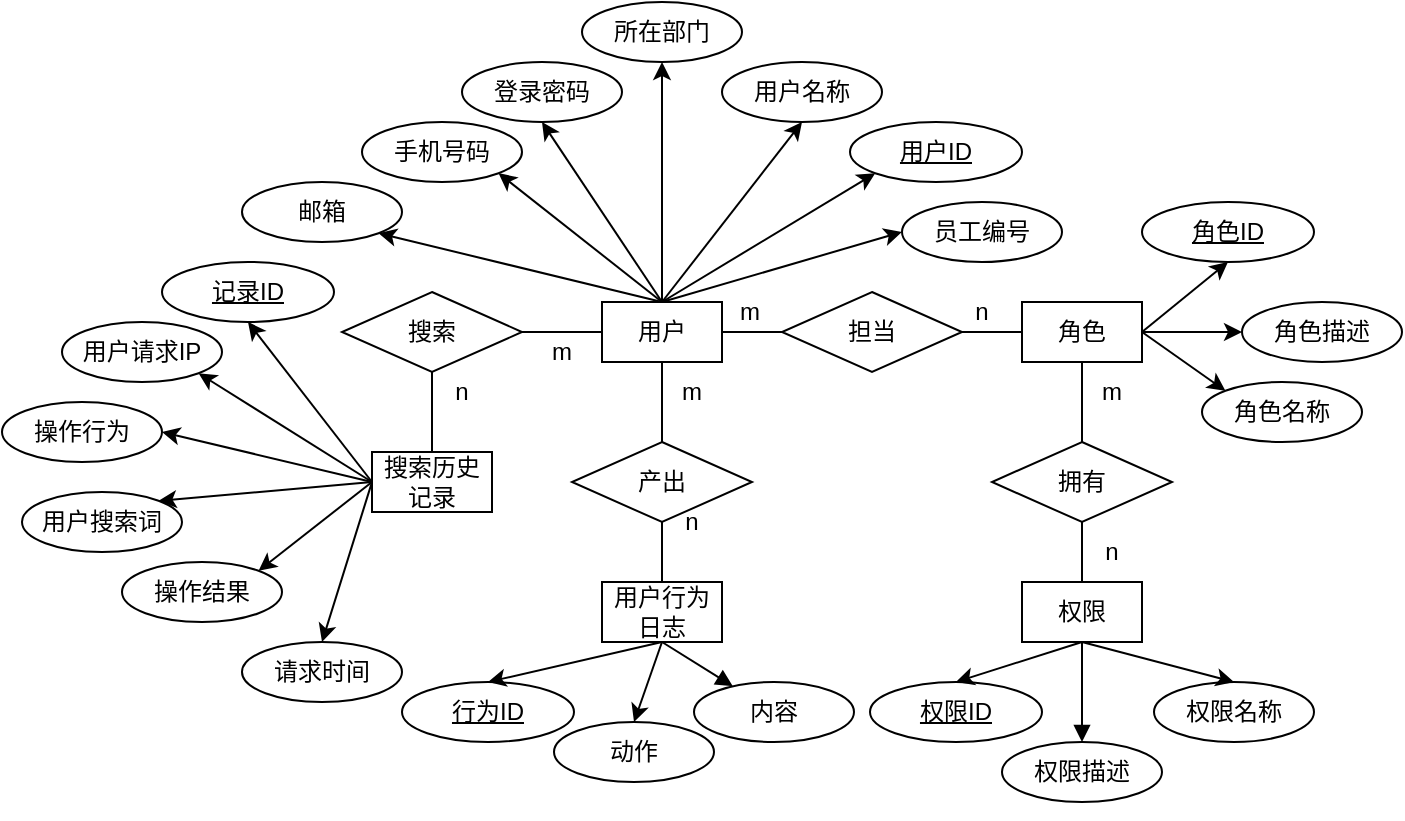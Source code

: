 <mxfile version="20.3.0" type="github">
  <diagram id="q9kdmSjCggKA0HIjSDvM" name="第 1 页">
    <mxGraphModel dx="850" dy="455" grid="1" gridSize="10" guides="1" tooltips="1" connect="1" arrows="1" fold="1" page="1" pageScale="1" pageWidth="827" pageHeight="1169" math="0" shadow="0">
      <root>
        <mxCell id="0" />
        <mxCell id="1" parent="0" />
        <mxCell id="Ytk9a4cfi9C-d5oDtsvV-21" value="" style="edgeStyle=orthogonalEdgeStyle;rounded=0;orthogonalLoop=1;jettySize=auto;html=1;endArrow=none;endFill=0;" edge="1" parent="1" source="Ytk9a4cfi9C-d5oDtsvV-1" target="Ytk9a4cfi9C-d5oDtsvV-20">
          <mxGeometry relative="1" as="geometry" />
        </mxCell>
        <mxCell id="Ytk9a4cfi9C-d5oDtsvV-42" value="" style="edgeStyle=none;rounded=0;orthogonalLoop=1;jettySize=auto;html=1;endArrow=none;endFill=0;" edge="1" parent="1" source="Ytk9a4cfi9C-d5oDtsvV-1" target="Ytk9a4cfi9C-d5oDtsvV-41">
          <mxGeometry relative="1" as="geometry" />
        </mxCell>
        <mxCell id="Ytk9a4cfi9C-d5oDtsvV-1" value="用户" style="whiteSpace=wrap;html=1;align=center;" vertex="1" parent="1">
          <mxGeometry x="410" y="230" width="60" height="30" as="geometry" />
        </mxCell>
        <mxCell id="Ytk9a4cfi9C-d5oDtsvV-31" value="" style="edgeStyle=none;rounded=0;orthogonalLoop=1;jettySize=auto;html=1;endArrow=none;endFill=0;" edge="1" parent="1" source="Ytk9a4cfi9C-d5oDtsvV-2" target="Ytk9a4cfi9C-d5oDtsvV-29">
          <mxGeometry relative="1" as="geometry" />
        </mxCell>
        <mxCell id="Ytk9a4cfi9C-d5oDtsvV-2" value="角色" style="whiteSpace=wrap;html=1;align=center;" vertex="1" parent="1">
          <mxGeometry x="620" y="230" width="60" height="30" as="geometry" />
        </mxCell>
        <mxCell id="Ytk9a4cfi9C-d5oDtsvV-38" value="" style="edgeStyle=none;rounded=0;orthogonalLoop=1;jettySize=auto;html=1;endArrow=block;endFill=1;exitX=0.5;exitY=1;exitDx=0;exitDy=0;" edge="1" parent="1" source="Ytk9a4cfi9C-d5oDtsvV-3" target="Ytk9a4cfi9C-d5oDtsvV-35">
          <mxGeometry relative="1" as="geometry" />
        </mxCell>
        <mxCell id="Ytk9a4cfi9C-d5oDtsvV-3" value="权限" style="whiteSpace=wrap;html=1;align=center;" vertex="1" parent="1">
          <mxGeometry x="620" y="370" width="60" height="30" as="geometry" />
        </mxCell>
        <mxCell id="Ytk9a4cfi9C-d5oDtsvV-4" value="用户名称" style="ellipse;whiteSpace=wrap;html=1;align=center;" vertex="1" parent="1">
          <mxGeometry x="470" y="110" width="80" height="30" as="geometry" />
        </mxCell>
        <mxCell id="Ytk9a4cfi9C-d5oDtsvV-5" value="用户ID" style="ellipse;whiteSpace=wrap;html=1;align=center;fontStyle=4;" vertex="1" parent="1">
          <mxGeometry x="534" y="140" width="86" height="30" as="geometry" />
        </mxCell>
        <mxCell id="Ytk9a4cfi9C-d5oDtsvV-6" value="登录密码" style="ellipse;whiteSpace=wrap;html=1;align=center;" vertex="1" parent="1">
          <mxGeometry x="340" y="110" width="80" height="30" as="geometry" />
        </mxCell>
        <mxCell id="Ytk9a4cfi9C-d5oDtsvV-7" value="手机号码" style="ellipse;whiteSpace=wrap;html=1;align=center;" vertex="1" parent="1">
          <mxGeometry x="290" y="140" width="80" height="30" as="geometry" />
        </mxCell>
        <mxCell id="Ytk9a4cfi9C-d5oDtsvV-8" value="邮箱" style="ellipse;whiteSpace=wrap;html=1;align=center;" vertex="1" parent="1">
          <mxGeometry x="230" y="170" width="80" height="30" as="geometry" />
        </mxCell>
        <mxCell id="Ytk9a4cfi9C-d5oDtsvV-9" value="所在部门" style="ellipse;whiteSpace=wrap;html=1;align=center;" vertex="1" parent="1">
          <mxGeometry x="400" y="80" width="80" height="30" as="geometry" />
        </mxCell>
        <mxCell id="Ytk9a4cfi9C-d5oDtsvV-10" value="员工编号" style="ellipse;whiteSpace=wrap;html=1;align=center;" vertex="1" parent="1">
          <mxGeometry x="560" y="180" width="80" height="30" as="geometry" />
        </mxCell>
        <mxCell id="Ytk9a4cfi9C-d5oDtsvV-16" style="edgeStyle=orthogonalEdgeStyle;rounded=0;orthogonalLoop=1;jettySize=auto;html=1;exitX=0.5;exitY=1;exitDx=0;exitDy=0;" edge="1" parent="1" source="Ytk9a4cfi9C-d5oDtsvV-8" target="Ytk9a4cfi9C-d5oDtsvV-8">
          <mxGeometry relative="1" as="geometry" />
        </mxCell>
        <mxCell id="Ytk9a4cfi9C-d5oDtsvV-22" value="" style="edgeStyle=orthogonalEdgeStyle;rounded=0;orthogonalLoop=1;jettySize=auto;html=1;endArrow=none;endFill=0;" edge="1" parent="1" source="Ytk9a4cfi9C-d5oDtsvV-20" target="Ytk9a4cfi9C-d5oDtsvV-2">
          <mxGeometry relative="1" as="geometry" />
        </mxCell>
        <mxCell id="Ytk9a4cfi9C-d5oDtsvV-20" value="担当" style="shape=rhombus;perimeter=rhombusPerimeter;whiteSpace=wrap;html=1;align=center;" vertex="1" parent="1">
          <mxGeometry x="500" y="225" width="90" height="40" as="geometry" />
        </mxCell>
        <mxCell id="Ytk9a4cfi9C-d5oDtsvV-23" value="角色ID" style="ellipse;whiteSpace=wrap;html=1;align=center;fontStyle=4;" vertex="1" parent="1">
          <mxGeometry x="680" y="180" width="86" height="30" as="geometry" />
        </mxCell>
        <mxCell id="Ytk9a4cfi9C-d5oDtsvV-24" value="角色描述" style="ellipse;whiteSpace=wrap;html=1;align=center;" vertex="1" parent="1">
          <mxGeometry x="730" y="230" width="80" height="30" as="geometry" />
        </mxCell>
        <mxCell id="Ytk9a4cfi9C-d5oDtsvV-25" value="角色名称" style="ellipse;whiteSpace=wrap;html=1;align=center;" vertex="1" parent="1">
          <mxGeometry x="710" y="270" width="80" height="30" as="geometry" />
        </mxCell>
        <mxCell id="Ytk9a4cfi9C-d5oDtsvV-29" value="拥有" style="shape=rhombus;perimeter=rhombusPerimeter;whiteSpace=wrap;html=1;align=center;" vertex="1" parent="1">
          <mxGeometry x="605" y="300" width="90" height="40" as="geometry" />
        </mxCell>
        <mxCell id="Ytk9a4cfi9C-d5oDtsvV-33" value="权限ID" style="ellipse;whiteSpace=wrap;html=1;align=center;fontStyle=4;" vertex="1" parent="1">
          <mxGeometry x="544" y="420" width="86" height="30" as="geometry" />
        </mxCell>
        <mxCell id="Ytk9a4cfi9C-d5oDtsvV-35" value="权限描述" style="ellipse;whiteSpace=wrap;html=1;align=center;" vertex="1" parent="1">
          <mxGeometry x="610" y="450" width="80" height="30" as="geometry" />
        </mxCell>
        <mxCell id="Ytk9a4cfi9C-d5oDtsvV-36" value="权限名称" style="ellipse;whiteSpace=wrap;html=1;align=center;" vertex="1" parent="1">
          <mxGeometry x="686" y="420" width="80" height="30" as="geometry" />
        </mxCell>
        <mxCell id="Ytk9a4cfi9C-d5oDtsvV-39" value="" style="endArrow=classic;html=1;rounded=0;exitX=0.5;exitY=1;exitDx=0;exitDy=0;entryX=0.5;entryY=0;entryDx=0;entryDy=0;" edge="1" parent="1" source="Ytk9a4cfi9C-d5oDtsvV-3" target="Ytk9a4cfi9C-d5oDtsvV-33">
          <mxGeometry width="50" height="50" relative="1" as="geometry">
            <mxPoint x="390" y="360" as="sourcePoint" />
            <mxPoint x="440" y="310" as="targetPoint" />
          </mxGeometry>
        </mxCell>
        <mxCell id="Ytk9a4cfi9C-d5oDtsvV-40" value="" style="endArrow=classic;html=1;rounded=0;exitX=0.5;exitY=1;exitDx=0;exitDy=0;entryX=0.5;entryY=0;entryDx=0;entryDy=0;" edge="1" parent="1" source="Ytk9a4cfi9C-d5oDtsvV-3" target="Ytk9a4cfi9C-d5oDtsvV-36">
          <mxGeometry width="50" height="50" relative="1" as="geometry">
            <mxPoint x="390" y="360" as="sourcePoint" />
            <mxPoint x="440" y="310" as="targetPoint" />
          </mxGeometry>
        </mxCell>
        <mxCell id="Ytk9a4cfi9C-d5oDtsvV-45" value="" style="edgeStyle=none;rounded=0;orthogonalLoop=1;jettySize=auto;html=1;endArrow=none;endFill=0;" edge="1" parent="1" source="Ytk9a4cfi9C-d5oDtsvV-41" target="Ytk9a4cfi9C-d5oDtsvV-44">
          <mxGeometry relative="1" as="geometry" />
        </mxCell>
        <mxCell id="Ytk9a4cfi9C-d5oDtsvV-41" value="产出" style="shape=rhombus;perimeter=rhombusPerimeter;whiteSpace=wrap;html=1;align=center;" vertex="1" parent="1">
          <mxGeometry x="395" y="300" width="90" height="40" as="geometry" />
        </mxCell>
        <mxCell id="Ytk9a4cfi9C-d5oDtsvV-55" value="" style="edgeStyle=none;rounded=0;orthogonalLoop=1;jettySize=auto;html=1;endArrow=none;endFill=0;" edge="1" parent="1" source="Ytk9a4cfi9C-d5oDtsvV-43" target="Ytk9a4cfi9C-d5oDtsvV-1">
          <mxGeometry relative="1" as="geometry" />
        </mxCell>
        <mxCell id="Ytk9a4cfi9C-d5oDtsvV-43" value="搜索" style="shape=rhombus;perimeter=rhombusPerimeter;whiteSpace=wrap;html=1;align=center;" vertex="1" parent="1">
          <mxGeometry x="280" y="225" width="90" height="40" as="geometry" />
        </mxCell>
        <mxCell id="Ytk9a4cfi9C-d5oDtsvV-52" value="" style="edgeStyle=none;rounded=0;orthogonalLoop=1;jettySize=auto;html=1;endArrow=block;endFill=1;exitX=0.5;exitY=1;exitDx=0;exitDy=0;" edge="1" parent="1" source="Ytk9a4cfi9C-d5oDtsvV-44" target="Ytk9a4cfi9C-d5oDtsvV-51">
          <mxGeometry relative="1" as="geometry" />
        </mxCell>
        <mxCell id="Ytk9a4cfi9C-d5oDtsvV-44" value="用户行为日志" style="whiteSpace=wrap;html=1;align=center;" vertex="1" parent="1">
          <mxGeometry x="410" y="370" width="60" height="30" as="geometry" />
        </mxCell>
        <mxCell id="Ytk9a4cfi9C-d5oDtsvV-46" value="行为ID" style="ellipse;whiteSpace=wrap;html=1;align=center;fontStyle=4;" vertex="1" parent="1">
          <mxGeometry x="310" y="420" width="86" height="30" as="geometry" />
        </mxCell>
        <mxCell id="Ytk9a4cfi9C-d5oDtsvV-47" value="" style="endArrow=classic;html=1;rounded=0;exitX=0.5;exitY=1;exitDx=0;exitDy=0;entryX=0.5;entryY=0;entryDx=0;entryDy=0;" edge="1" parent="1" source="Ytk9a4cfi9C-d5oDtsvV-44" target="Ytk9a4cfi9C-d5oDtsvV-46">
          <mxGeometry width="50" height="50" relative="1" as="geometry">
            <mxPoint x="386" y="370" as="sourcePoint" />
            <mxPoint x="436" y="320" as="targetPoint" />
          </mxGeometry>
        </mxCell>
        <mxCell id="Ytk9a4cfi9C-d5oDtsvV-50" value="动作" style="ellipse;whiteSpace=wrap;html=1;align=center;" vertex="1" parent="1">
          <mxGeometry x="386" y="440" width="80" height="30" as="geometry" />
        </mxCell>
        <mxCell id="Ytk9a4cfi9C-d5oDtsvV-51" value="内容" style="ellipse;whiteSpace=wrap;html=1;align=center;" vertex="1" parent="1">
          <mxGeometry x="456" y="420" width="80" height="30" as="geometry" />
        </mxCell>
        <mxCell id="Ytk9a4cfi9C-d5oDtsvV-53" value="" style="endArrow=classic;html=1;rounded=0;exitX=0.5;exitY=1;exitDx=0;exitDy=0;entryX=0.5;entryY=0;entryDx=0;entryDy=0;" edge="1" parent="1" source="Ytk9a4cfi9C-d5oDtsvV-44" target="Ytk9a4cfi9C-d5oDtsvV-50">
          <mxGeometry width="50" height="50" relative="1" as="geometry">
            <mxPoint x="386" y="370" as="sourcePoint" />
            <mxPoint x="436" y="320" as="targetPoint" />
          </mxGeometry>
        </mxCell>
        <mxCell id="Ytk9a4cfi9C-d5oDtsvV-56" value="搜索历史记录" style="whiteSpace=wrap;html=1;align=center;" vertex="1" parent="1">
          <mxGeometry x="295" y="305" width="60" height="30" as="geometry" />
        </mxCell>
        <mxCell id="Ytk9a4cfi9C-d5oDtsvV-58" value="记录ID" style="ellipse;whiteSpace=wrap;html=1;align=center;fontStyle=4;" vertex="1" parent="1">
          <mxGeometry x="190" y="210" width="86" height="30" as="geometry" />
        </mxCell>
        <mxCell id="Ytk9a4cfi9C-d5oDtsvV-59" value="用户请求IP" style="ellipse;whiteSpace=wrap;html=1;align=center;" vertex="1" parent="1">
          <mxGeometry x="140" y="240" width="80" height="30" as="geometry" />
        </mxCell>
        <mxCell id="Ytk9a4cfi9C-d5oDtsvV-60" value="操作行为" style="ellipse;whiteSpace=wrap;html=1;align=center;" vertex="1" parent="1">
          <mxGeometry x="110" y="280" width="80" height="30" as="geometry" />
        </mxCell>
        <mxCell id="Ytk9a4cfi9C-d5oDtsvV-61" value="用户搜索词" style="ellipse;whiteSpace=wrap;html=1;align=center;" vertex="1" parent="1">
          <mxGeometry x="120" y="325" width="80" height="30" as="geometry" />
        </mxCell>
        <mxCell id="Ytk9a4cfi9C-d5oDtsvV-62" value="操作结果" style="ellipse;whiteSpace=wrap;html=1;align=center;" vertex="1" parent="1">
          <mxGeometry x="170" y="360" width="80" height="30" as="geometry" />
        </mxCell>
        <mxCell id="Ytk9a4cfi9C-d5oDtsvV-63" value="请求时间" style="ellipse;whiteSpace=wrap;html=1;align=center;" vertex="1" parent="1">
          <mxGeometry x="230" y="400" width="80" height="30" as="geometry" />
        </mxCell>
        <mxCell id="Ytk9a4cfi9C-d5oDtsvV-66" value="" style="endArrow=classic;html=1;rounded=0;exitX=0;exitY=0.5;exitDx=0;exitDy=0;entryX=1;entryY=1;entryDx=0;entryDy=0;" edge="1" parent="1" source="Ytk9a4cfi9C-d5oDtsvV-56" target="Ytk9a4cfi9C-d5oDtsvV-59">
          <mxGeometry width="50" height="50" relative="1" as="geometry">
            <mxPoint x="390" y="340" as="sourcePoint" />
            <mxPoint x="440" y="290" as="targetPoint" />
          </mxGeometry>
        </mxCell>
        <mxCell id="Ytk9a4cfi9C-d5oDtsvV-67" value="" style="endArrow=classic;html=1;rounded=0;exitX=0;exitY=0.5;exitDx=0;exitDy=0;entryX=0.5;entryY=1;entryDx=0;entryDy=0;" edge="1" parent="1" source="Ytk9a4cfi9C-d5oDtsvV-56" target="Ytk9a4cfi9C-d5oDtsvV-58">
          <mxGeometry width="50" height="50" relative="1" as="geometry">
            <mxPoint x="390" y="340" as="sourcePoint" />
            <mxPoint x="440" y="290" as="targetPoint" />
          </mxGeometry>
        </mxCell>
        <mxCell id="Ytk9a4cfi9C-d5oDtsvV-68" value="" style="endArrow=classic;html=1;rounded=0;exitX=0;exitY=0.5;exitDx=0;exitDy=0;entryX=1;entryY=0.5;entryDx=0;entryDy=0;" edge="1" parent="1" source="Ytk9a4cfi9C-d5oDtsvV-56" target="Ytk9a4cfi9C-d5oDtsvV-60">
          <mxGeometry width="50" height="50" relative="1" as="geometry">
            <mxPoint x="390" y="340" as="sourcePoint" />
            <mxPoint x="440" y="290" as="targetPoint" />
          </mxGeometry>
        </mxCell>
        <mxCell id="Ytk9a4cfi9C-d5oDtsvV-69" value="" style="endArrow=classic;html=1;rounded=0;exitX=0;exitY=0.5;exitDx=0;exitDy=0;entryX=1;entryY=0;entryDx=0;entryDy=0;" edge="1" parent="1" source="Ytk9a4cfi9C-d5oDtsvV-56" target="Ytk9a4cfi9C-d5oDtsvV-61">
          <mxGeometry width="50" height="50" relative="1" as="geometry">
            <mxPoint x="390" y="340" as="sourcePoint" />
            <mxPoint x="440" y="290" as="targetPoint" />
          </mxGeometry>
        </mxCell>
        <mxCell id="Ytk9a4cfi9C-d5oDtsvV-70" value="" style="endArrow=classic;html=1;rounded=0;exitX=0;exitY=0.5;exitDx=0;exitDy=0;entryX=1;entryY=0;entryDx=0;entryDy=0;" edge="1" parent="1" source="Ytk9a4cfi9C-d5oDtsvV-56" target="Ytk9a4cfi9C-d5oDtsvV-62">
          <mxGeometry width="50" height="50" relative="1" as="geometry">
            <mxPoint x="390" y="340" as="sourcePoint" />
            <mxPoint x="440" y="290" as="targetPoint" />
          </mxGeometry>
        </mxCell>
        <mxCell id="Ytk9a4cfi9C-d5oDtsvV-71" value="" style="endArrow=classic;html=1;rounded=0;exitX=0;exitY=0.5;exitDx=0;exitDy=0;entryX=0.5;entryY=0;entryDx=0;entryDy=0;" edge="1" parent="1" source="Ytk9a4cfi9C-d5oDtsvV-56" target="Ytk9a4cfi9C-d5oDtsvV-63">
          <mxGeometry width="50" height="50" relative="1" as="geometry">
            <mxPoint x="390" y="340" as="sourcePoint" />
            <mxPoint x="440" y="290" as="targetPoint" />
          </mxGeometry>
        </mxCell>
        <mxCell id="Ytk9a4cfi9C-d5oDtsvV-73" value="" style="endArrow=classic;html=1;rounded=0;exitX=1;exitY=0.5;exitDx=0;exitDy=0;entryX=0;entryY=0.5;entryDx=0;entryDy=0;" edge="1" parent="1" source="Ytk9a4cfi9C-d5oDtsvV-2" target="Ytk9a4cfi9C-d5oDtsvV-24">
          <mxGeometry width="50" height="50" relative="1" as="geometry">
            <mxPoint x="390" y="290" as="sourcePoint" />
            <mxPoint x="440" y="240" as="targetPoint" />
          </mxGeometry>
        </mxCell>
        <mxCell id="Ytk9a4cfi9C-d5oDtsvV-74" value="" style="endArrow=classic;html=1;rounded=0;exitX=1;exitY=0.5;exitDx=0;exitDy=0;entryX=0;entryY=0;entryDx=0;entryDy=0;" edge="1" parent="1" source="Ytk9a4cfi9C-d5oDtsvV-2" target="Ytk9a4cfi9C-d5oDtsvV-25">
          <mxGeometry width="50" height="50" relative="1" as="geometry">
            <mxPoint x="390" y="290" as="sourcePoint" />
            <mxPoint x="440" y="240" as="targetPoint" />
          </mxGeometry>
        </mxCell>
        <mxCell id="Ytk9a4cfi9C-d5oDtsvV-75" value="" style="endArrow=classic;html=1;rounded=0;exitX=1;exitY=0.5;exitDx=0;exitDy=0;entryX=0.5;entryY=1;entryDx=0;entryDy=0;" edge="1" parent="1" source="Ytk9a4cfi9C-d5oDtsvV-2" target="Ytk9a4cfi9C-d5oDtsvV-23">
          <mxGeometry width="50" height="50" relative="1" as="geometry">
            <mxPoint x="390" y="290" as="sourcePoint" />
            <mxPoint x="440" y="240" as="targetPoint" />
          </mxGeometry>
        </mxCell>
        <mxCell id="Ytk9a4cfi9C-d5oDtsvV-77" value="" style="endArrow=classic;html=1;rounded=0;exitX=0.5;exitY=0;exitDx=0;exitDy=0;entryX=0.5;entryY=1;entryDx=0;entryDy=0;" edge="1" parent="1" source="Ytk9a4cfi9C-d5oDtsvV-1" target="Ytk9a4cfi9C-d5oDtsvV-9">
          <mxGeometry width="50" height="50" relative="1" as="geometry">
            <mxPoint x="390" y="300" as="sourcePoint" />
            <mxPoint x="440" y="250" as="targetPoint" />
          </mxGeometry>
        </mxCell>
        <mxCell id="Ytk9a4cfi9C-d5oDtsvV-78" value="" style="endArrow=classic;html=1;rounded=0;exitX=0.5;exitY=0;exitDx=0;exitDy=0;entryX=0.5;entryY=1;entryDx=0;entryDy=0;" edge="1" parent="1" source="Ytk9a4cfi9C-d5oDtsvV-1" target="Ytk9a4cfi9C-d5oDtsvV-4">
          <mxGeometry width="50" height="50" relative="1" as="geometry">
            <mxPoint x="390" y="300" as="sourcePoint" />
            <mxPoint x="440" y="250" as="targetPoint" />
          </mxGeometry>
        </mxCell>
        <mxCell id="Ytk9a4cfi9C-d5oDtsvV-79" value="" style="endArrow=classic;html=1;rounded=0;exitX=0.5;exitY=0;exitDx=0;exitDy=0;entryX=0;entryY=1;entryDx=0;entryDy=0;" edge="1" parent="1" source="Ytk9a4cfi9C-d5oDtsvV-1" target="Ytk9a4cfi9C-d5oDtsvV-5">
          <mxGeometry width="50" height="50" relative="1" as="geometry">
            <mxPoint x="390" y="300" as="sourcePoint" />
            <mxPoint x="440" y="250" as="targetPoint" />
          </mxGeometry>
        </mxCell>
        <mxCell id="Ytk9a4cfi9C-d5oDtsvV-80" value="" style="endArrow=classic;html=1;rounded=0;exitX=0.5;exitY=0;exitDx=0;exitDy=0;entryX=0;entryY=0.5;entryDx=0;entryDy=0;" edge="1" parent="1" source="Ytk9a4cfi9C-d5oDtsvV-1" target="Ytk9a4cfi9C-d5oDtsvV-10">
          <mxGeometry width="50" height="50" relative="1" as="geometry">
            <mxPoint x="390" y="300" as="sourcePoint" />
            <mxPoint x="440" y="250" as="targetPoint" />
          </mxGeometry>
        </mxCell>
        <mxCell id="Ytk9a4cfi9C-d5oDtsvV-81" value="" style="endArrow=classic;html=1;rounded=0;exitX=0.5;exitY=0;exitDx=0;exitDy=0;entryX=1;entryY=1;entryDx=0;entryDy=0;" edge="1" parent="1" source="Ytk9a4cfi9C-d5oDtsvV-1" target="Ytk9a4cfi9C-d5oDtsvV-8">
          <mxGeometry width="50" height="50" relative="1" as="geometry">
            <mxPoint x="390" y="300" as="sourcePoint" />
            <mxPoint x="440" y="250" as="targetPoint" />
          </mxGeometry>
        </mxCell>
        <mxCell id="Ytk9a4cfi9C-d5oDtsvV-82" value="" style="endArrow=classic;html=1;rounded=0;exitX=0.5;exitY=0;exitDx=0;exitDy=0;entryX=1;entryY=1;entryDx=0;entryDy=0;" edge="1" parent="1" source="Ytk9a4cfi9C-d5oDtsvV-1" target="Ytk9a4cfi9C-d5oDtsvV-7">
          <mxGeometry width="50" height="50" relative="1" as="geometry">
            <mxPoint x="390" y="300" as="sourcePoint" />
            <mxPoint x="440" y="250" as="targetPoint" />
          </mxGeometry>
        </mxCell>
        <mxCell id="Ytk9a4cfi9C-d5oDtsvV-83" value="" style="endArrow=classic;html=1;rounded=0;exitX=0.5;exitY=0;exitDx=0;exitDy=0;entryX=0.5;entryY=1;entryDx=0;entryDy=0;" edge="1" parent="1" source="Ytk9a4cfi9C-d5oDtsvV-1" target="Ytk9a4cfi9C-d5oDtsvV-6">
          <mxGeometry width="50" height="50" relative="1" as="geometry">
            <mxPoint x="360" y="270" as="sourcePoint" />
            <mxPoint x="360" y="290" as="targetPoint" />
          </mxGeometry>
        </mxCell>
        <mxCell id="Ytk9a4cfi9C-d5oDtsvV-84" value="m" style="text;html=1;strokeColor=none;fillColor=none;align=center;verticalAlign=middle;whiteSpace=wrap;rounded=0;" vertex="1" parent="1">
          <mxGeometry x="360" y="240" width="60" height="30" as="geometry" />
        </mxCell>
        <mxCell id="Ytk9a4cfi9C-d5oDtsvV-85" value="n" style="text;html=1;strokeColor=none;fillColor=none;align=center;verticalAlign=middle;whiteSpace=wrap;rounded=0;" vertex="1" parent="1">
          <mxGeometry x="310" y="260" width="60" height="30" as="geometry" />
        </mxCell>
        <mxCell id="Ytk9a4cfi9C-d5oDtsvV-86" value="m" style="text;html=1;strokeColor=none;fillColor=none;align=center;verticalAlign=middle;whiteSpace=wrap;rounded=0;" vertex="1" parent="1">
          <mxGeometry x="425" y="260" width="60" height="30" as="geometry" />
        </mxCell>
        <mxCell id="Ytk9a4cfi9C-d5oDtsvV-87" value="n" style="text;html=1;strokeColor=none;fillColor=none;align=center;verticalAlign=middle;whiteSpace=wrap;rounded=0;" vertex="1" parent="1">
          <mxGeometry x="425" y="325" width="60" height="30" as="geometry" />
        </mxCell>
        <mxCell id="Ytk9a4cfi9C-d5oDtsvV-88" value="m" style="text;html=1;strokeColor=none;fillColor=none;align=center;verticalAlign=middle;whiteSpace=wrap;rounded=0;" vertex="1" parent="1">
          <mxGeometry x="454" y="220" width="60" height="30" as="geometry" />
        </mxCell>
        <mxCell id="Ytk9a4cfi9C-d5oDtsvV-89" value="n" style="text;html=1;strokeColor=none;fillColor=none;align=center;verticalAlign=middle;whiteSpace=wrap;rounded=0;" vertex="1" parent="1">
          <mxGeometry x="570" y="220" width="60" height="30" as="geometry" />
        </mxCell>
        <mxCell id="Ytk9a4cfi9C-d5oDtsvV-90" value="m" style="text;html=1;strokeColor=none;fillColor=none;align=center;verticalAlign=middle;whiteSpace=wrap;rounded=0;" vertex="1" parent="1">
          <mxGeometry x="635" y="260" width="60" height="30" as="geometry" />
        </mxCell>
        <mxCell id="Ytk9a4cfi9C-d5oDtsvV-91" value="n" style="text;html=1;strokeColor=none;fillColor=none;align=center;verticalAlign=middle;whiteSpace=wrap;rounded=0;" vertex="1" parent="1">
          <mxGeometry x="635" y="340" width="60" height="30" as="geometry" />
        </mxCell>
        <mxCell id="Ytk9a4cfi9C-d5oDtsvV-92" style="edgeStyle=none;rounded=0;orthogonalLoop=1;jettySize=auto;html=1;exitX=0.5;exitY=1;exitDx=0;exitDy=0;startArrow=block;startFill=1;endArrow=none;endFill=0;" edge="1" parent="1" source="Ytk9a4cfi9C-d5oDtsvV-35" target="Ytk9a4cfi9C-d5oDtsvV-35">
          <mxGeometry relative="1" as="geometry" />
        </mxCell>
        <mxCell id="Ytk9a4cfi9C-d5oDtsvV-93" value="" style="endArrow=none;html=1;rounded=0;exitX=0.5;exitY=0;exitDx=0;exitDy=0;entryX=0.5;entryY=1;entryDx=0;entryDy=0;endFill=0;" edge="1" parent="1" source="Ytk9a4cfi9C-d5oDtsvV-56" target="Ytk9a4cfi9C-d5oDtsvV-43">
          <mxGeometry width="50" height="50" relative="1" as="geometry">
            <mxPoint x="320" y="350" as="sourcePoint" />
            <mxPoint x="370" y="300" as="targetPoint" />
          </mxGeometry>
        </mxCell>
        <mxCell id="Ytk9a4cfi9C-d5oDtsvV-94" value="" style="endArrow=none;html=1;rounded=0;exitX=0.5;exitY=0;exitDx=0;exitDy=0;entryX=0.5;entryY=1;entryDx=0;entryDy=0;endFill=0;" edge="1" parent="1" source="Ytk9a4cfi9C-d5oDtsvV-3" target="Ytk9a4cfi9C-d5oDtsvV-29">
          <mxGeometry width="50" height="50" relative="1" as="geometry">
            <mxPoint x="470" y="350" as="sourcePoint" />
            <mxPoint x="580" y="350" as="targetPoint" />
          </mxGeometry>
        </mxCell>
      </root>
    </mxGraphModel>
  </diagram>
</mxfile>
